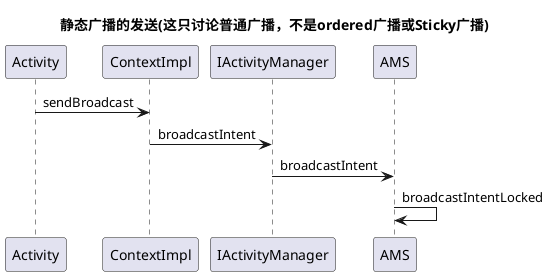 @startuml
title 静态广播的发送(这只讨论普通广播，不是ordered广播或Sticky广播)

Activity -> ContextImpl : sendBroadcast

ContextImpl -> IActivityManager : broadcastIntent

IActivityManager -> AMS : broadcastIntent

AMS -> AMS : broadcastIntentLocked



@enduml